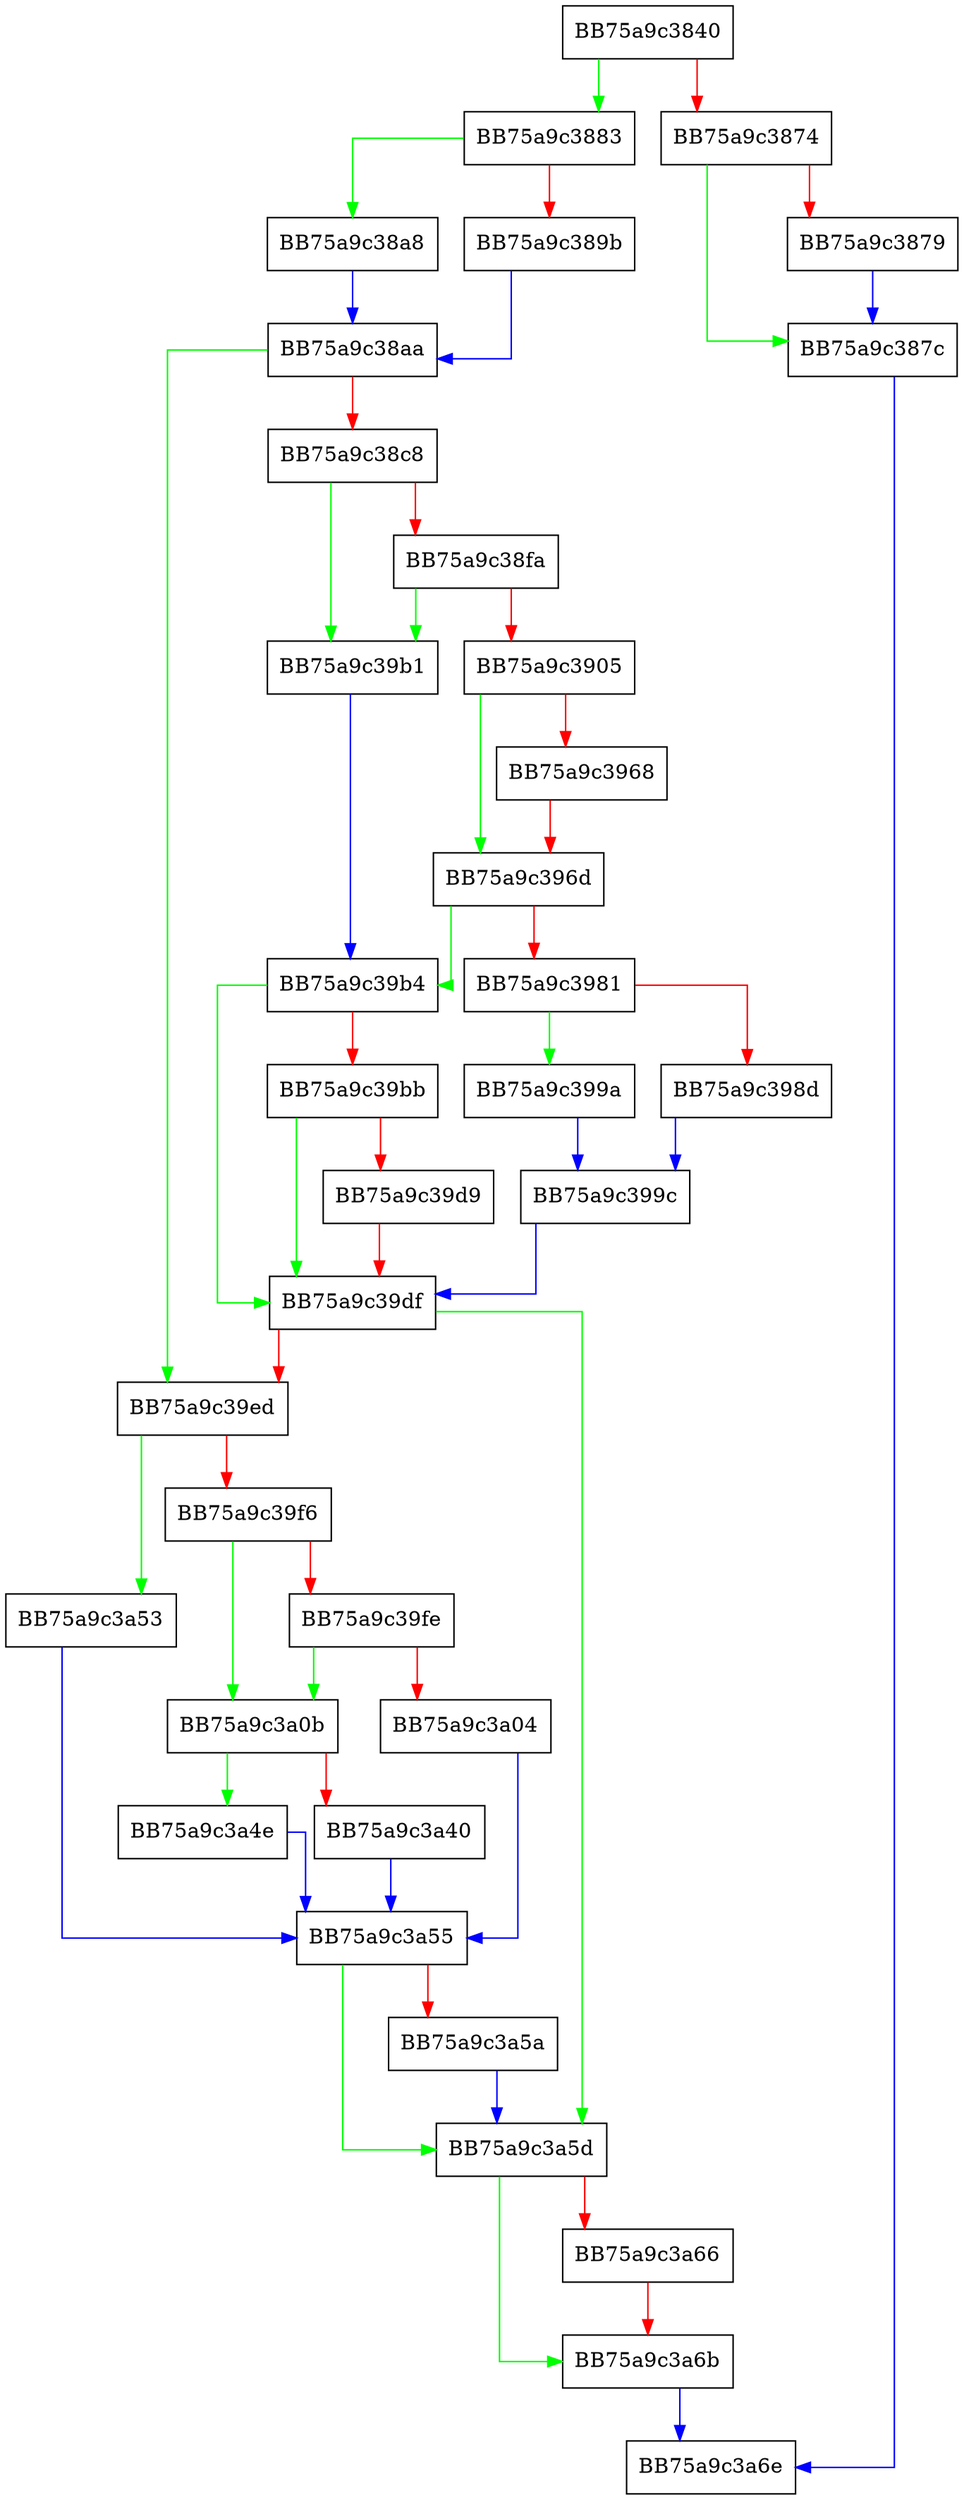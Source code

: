 digraph get_encoded_offset {
  node [shape="box"];
  graph [splines=ortho];
  BB75a9c3840 -> BB75a9c3883 [color="green"];
  BB75a9c3840 -> BB75a9c3874 [color="red"];
  BB75a9c3874 -> BB75a9c387c [color="green"];
  BB75a9c3874 -> BB75a9c3879 [color="red"];
  BB75a9c3879 -> BB75a9c387c [color="blue"];
  BB75a9c387c -> BB75a9c3a6e [color="blue"];
  BB75a9c3883 -> BB75a9c38a8 [color="green"];
  BB75a9c3883 -> BB75a9c389b [color="red"];
  BB75a9c389b -> BB75a9c38aa [color="blue"];
  BB75a9c38a8 -> BB75a9c38aa [color="blue"];
  BB75a9c38aa -> BB75a9c39ed [color="green"];
  BB75a9c38aa -> BB75a9c38c8 [color="red"];
  BB75a9c38c8 -> BB75a9c39b1 [color="green"];
  BB75a9c38c8 -> BB75a9c38fa [color="red"];
  BB75a9c38fa -> BB75a9c39b1 [color="green"];
  BB75a9c38fa -> BB75a9c3905 [color="red"];
  BB75a9c3905 -> BB75a9c396d [color="green"];
  BB75a9c3905 -> BB75a9c3968 [color="red"];
  BB75a9c3968 -> BB75a9c396d [color="red"];
  BB75a9c396d -> BB75a9c39b4 [color="green"];
  BB75a9c396d -> BB75a9c3981 [color="red"];
  BB75a9c3981 -> BB75a9c399a [color="green"];
  BB75a9c3981 -> BB75a9c398d [color="red"];
  BB75a9c398d -> BB75a9c399c [color="blue"];
  BB75a9c399a -> BB75a9c399c [color="blue"];
  BB75a9c399c -> BB75a9c39df [color="blue"];
  BB75a9c39b1 -> BB75a9c39b4 [color="blue"];
  BB75a9c39b4 -> BB75a9c39df [color="green"];
  BB75a9c39b4 -> BB75a9c39bb [color="red"];
  BB75a9c39bb -> BB75a9c39df [color="green"];
  BB75a9c39bb -> BB75a9c39d9 [color="red"];
  BB75a9c39d9 -> BB75a9c39df [color="red"];
  BB75a9c39df -> BB75a9c3a5d [color="green"];
  BB75a9c39df -> BB75a9c39ed [color="red"];
  BB75a9c39ed -> BB75a9c3a53 [color="green"];
  BB75a9c39ed -> BB75a9c39f6 [color="red"];
  BB75a9c39f6 -> BB75a9c3a0b [color="green"];
  BB75a9c39f6 -> BB75a9c39fe [color="red"];
  BB75a9c39fe -> BB75a9c3a0b [color="green"];
  BB75a9c39fe -> BB75a9c3a04 [color="red"];
  BB75a9c3a04 -> BB75a9c3a55 [color="blue"];
  BB75a9c3a0b -> BB75a9c3a4e [color="green"];
  BB75a9c3a0b -> BB75a9c3a40 [color="red"];
  BB75a9c3a40 -> BB75a9c3a55 [color="blue"];
  BB75a9c3a4e -> BB75a9c3a55 [color="blue"];
  BB75a9c3a53 -> BB75a9c3a55 [color="blue"];
  BB75a9c3a55 -> BB75a9c3a5d [color="green"];
  BB75a9c3a55 -> BB75a9c3a5a [color="red"];
  BB75a9c3a5a -> BB75a9c3a5d [color="blue"];
  BB75a9c3a5d -> BB75a9c3a6b [color="green"];
  BB75a9c3a5d -> BB75a9c3a66 [color="red"];
  BB75a9c3a66 -> BB75a9c3a6b [color="red"];
  BB75a9c3a6b -> BB75a9c3a6e [color="blue"];
}